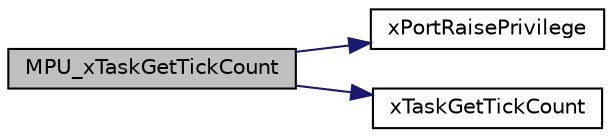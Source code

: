 digraph "MPU_xTaskGetTickCount"
{
  edge [fontname="Helvetica",fontsize="10",labelfontname="Helvetica",labelfontsize="10"];
  node [fontname="Helvetica",fontsize="10",shape=record];
  rankdir="LR";
  Node214 [label="MPU_xTaskGetTickCount",height=0.2,width=0.4,color="black", fillcolor="grey75", style="filled", fontcolor="black"];
  Node214 -> Node215 [color="midnightblue",fontsize="10",style="solid",fontname="Helvetica"];
  Node215 [label="xPortRaisePrivilege",height=0.2,width=0.4,color="black", fillcolor="white", style="filled",URL="$mpu__wrappers_8c.html#ac42aa31652a6e8158f8ea8a88aad8275"];
  Node214 -> Node216 [color="midnightblue",fontsize="10",style="solid",fontname="Helvetica"];
  Node216 [label="xTaskGetTickCount",height=0.2,width=0.4,color="black", fillcolor="white", style="filled",URL="$task_8h.html#a753ecfe23e7386066ecccad5d16422f7"];
}
